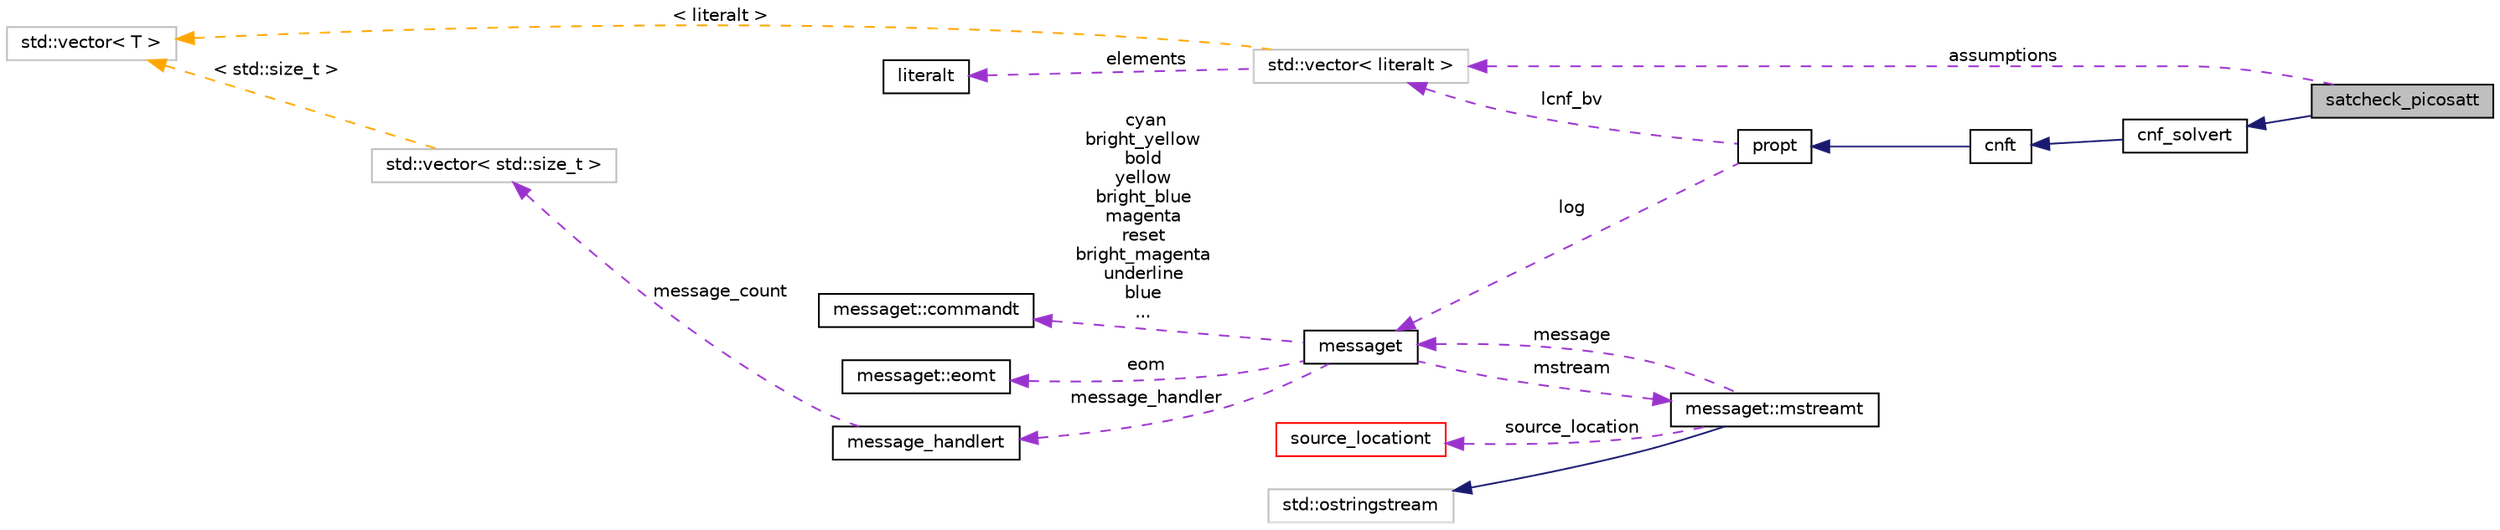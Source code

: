 digraph "satcheck_picosatt"
{
 // LATEX_PDF_SIZE
  bgcolor="transparent";
  edge [fontname="Helvetica",fontsize="10",labelfontname="Helvetica",labelfontsize="10"];
  node [fontname="Helvetica",fontsize="10",shape=record];
  rankdir="LR";
  Node1 [label="satcheck_picosatt",height=0.2,width=0.4,color="black", fillcolor="grey75", style="filled", fontcolor="black",tooltip=" "];
  Node2 -> Node1 [dir="back",color="midnightblue",fontsize="10",style="solid",fontname="Helvetica"];
  Node2 [label="cnf_solvert",height=0.2,width=0.4,color="black",URL="$classcnf__solvert.html",tooltip=" "];
  Node3 -> Node2 [dir="back",color="midnightblue",fontsize="10",style="solid",fontname="Helvetica"];
  Node3 [label="cnft",height=0.2,width=0.4,color="black",URL="$classcnft.html",tooltip=" "];
  Node4 -> Node3 [dir="back",color="midnightblue",fontsize="10",style="solid",fontname="Helvetica"];
  Node4 [label="propt",height=0.2,width=0.4,color="black",URL="$classpropt.html",tooltip="TO_BE_DOCUMENTED."];
  Node5 -> Node4 [dir="back",color="darkorchid3",fontsize="10",style="dashed",label=" log" ,fontname="Helvetica"];
  Node5 [label="messaget",height=0.2,width=0.4,color="black",URL="$classmessaget.html",tooltip="Class that provides messages with a built-in verbosity 'level'."];
  Node6 -> Node5 [dir="back",color="darkorchid3",fontsize="10",style="dashed",label=" message_handler" ,fontname="Helvetica"];
  Node6 [label="message_handlert",height=0.2,width=0.4,color="black",URL="$classmessage__handlert.html",tooltip=" "];
  Node7 -> Node6 [dir="back",color="darkorchid3",fontsize="10",style="dashed",label=" message_count" ,fontname="Helvetica"];
  Node7 [label="std::vector\< std::size_t \>",height=0.2,width=0.4,color="grey75",tooltip=" "];
  Node8 -> Node7 [dir="back",color="orange",fontsize="10",style="dashed",label=" \< std::size_t \>" ,fontname="Helvetica"];
  Node8 [label="std::vector\< T \>",height=0.2,width=0.4,color="grey75",tooltip="STL class."];
  Node10 -> Node5 [dir="back",color="darkorchid3",fontsize="10",style="dashed",label=" cyan\nbright_yellow\nbold\nyellow\nbright_blue\nmagenta\nreset\nbright_magenta\nunderline\nblue\n..." ,fontname="Helvetica"];
  Node10 [label="messaget::commandt",height=0.2,width=0.4,color="black",URL="$classmessaget_1_1commandt.html",tooltip=" "];
  Node11 -> Node5 [dir="back",color="darkorchid3",fontsize="10",style="dashed",label=" mstream" ,fontname="Helvetica"];
  Node11 [label="messaget::mstreamt",height=0.2,width=0.4,color="black",URL="$classmessaget_1_1mstreamt.html",tooltip=" "];
  Node12 -> Node11 [dir="back",color="midnightblue",fontsize="10",style="solid",fontname="Helvetica"];
  Node12 [label="std::ostringstream",height=0.2,width=0.4,color="grey75",tooltip="STL class."];
  Node5 -> Node11 [dir="back",color="darkorchid3",fontsize="10",style="dashed",label=" message" ,fontname="Helvetica"];
  Node17 -> Node11 [dir="back",color="darkorchid3",fontsize="10",style="dashed",label=" source_location" ,fontname="Helvetica"];
  Node17 [label="source_locationt",height=0.2,width=0.4,color="red",URL="$classsource__locationt.html",tooltip=" "];
  Node25 -> Node5 [dir="back",color="darkorchid3",fontsize="10",style="dashed",label=" eom" ,fontname="Helvetica"];
  Node25 [label="messaget::eomt",height=0.2,width=0.4,color="black",URL="$classmessaget_1_1eomt.html",tooltip=" "];
  Node26 -> Node4 [dir="back",color="darkorchid3",fontsize="10",style="dashed",label=" lcnf_bv" ,fontname="Helvetica"];
  Node26 [label="std::vector\< literalt \>",height=0.2,width=0.4,color="grey75",tooltip=" "];
  Node27 -> Node26 [dir="back",color="darkorchid3",fontsize="10",style="dashed",label=" elements" ,fontname="Helvetica"];
  Node27 [label="literalt",height=0.2,width=0.4,color="black",URL="$classliteralt.html",tooltip=" "];
  Node8 -> Node26 [dir="back",color="orange",fontsize="10",style="dashed",label=" \< literalt \>" ,fontname="Helvetica"];
  Node26 -> Node1 [dir="back",color="darkorchid3",fontsize="10",style="dashed",label=" assumptions" ,fontname="Helvetica"];
}
